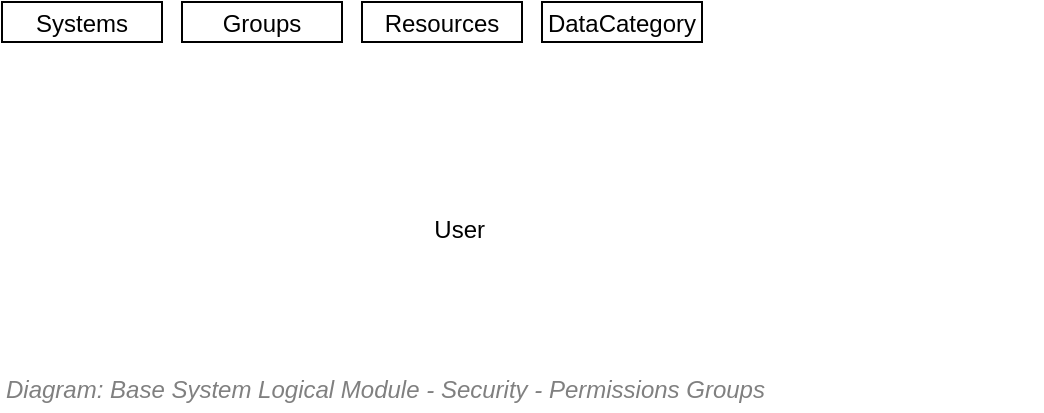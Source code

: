 <mxfile compressed="false" version="17.5.0" type="google">
  <diagram name="Security/Permissions/Categories" id="PAYPJyqqfASxufRK5rih">
    <mxGraphModel grid="1" page="1" gridSize="10" guides="1" tooltips="1" connect="1" arrows="1" fold="1" pageScale="1" pageWidth="827" pageHeight="1169" math="0" shadow="0">
      <root>
        <mxCell id="nMg6nn1vpPkdAZsZBbQr-0" />
        <mxCell id="nMg6nn1vpPkdAZsZBbQr-1" parent="nMg6nn1vpPkdAZsZBbQr-0" />
        <mxCell id="nMg6nn1vpPkdAZsZBbQr-2" value="&lt;font style=&quot;font-size: 12px&quot;&gt;&lt;span style=&quot;font-size: 12px&quot;&gt;Diagram: Base System Logical Module -&amp;nbsp;&lt;/span&gt;Security - Permissions Groups&lt;/font&gt;" style="text;strokeColor=none;fillColor=none;html=1;fontSize=24;fontStyle=2;verticalAlign=middle;align=left;shadow=0;glass=0;comic=0;opacity=30;fontColor=#808080;" vertex="1" parent="nMg6nn1vpPkdAZsZBbQr-1">
          <mxGeometry x="120" y="460" width="520" height="20" as="geometry" />
        </mxCell>
        <mxCell id="nMg6nn1vpPkdAZsZBbQr-4" value="User&amp;nbsp;" style="shape=image;html=1;verticalAlign=top;verticalLabelPosition=bottom;labelBackgroundColor=#ffffff;imageAspect=0;aspect=fixed;image=https://cdn0.iconfinder.com/data/icons/elasto-online-store/26/00-ELASTOFONT-STORE-READY_user-128.png" vertex="1" parent="nMg6nn1vpPkdAZsZBbQr-1">
          <mxGeometry x="330" y="340" width="40" height="40" as="geometry" />
        </mxCell>
        <mxCell id="nMg6nn1vpPkdAZsZBbQr-36" style="edgeStyle=none;rounded=0;orthogonalLoop=1;jettySize=auto;html=1;entryX=0.532;entryY=0.738;entryDx=0;entryDy=0;entryPerimeter=0;dashed=1;startArrow=none;startFill=0;endArrow=none;endFill=0;" edge="1" parent="nMg6nn1vpPkdAZsZBbQr-1">
          <mxGeometry relative="1" as="geometry">
            <mxPoint x="256.592" y="300" as="sourcePoint" />
            <mxPoint x="255.81" y="292.14" as="targetPoint" />
          </mxGeometry>
        </mxCell>
        <mxCell id="nMg6nn1vpPkdAZsZBbQr-37" value="&lt;font style=&quot;font-size: 12px&quot; color=&quot;#000000&quot;&gt;Groups&lt;/font&gt;" style="rounded=0;whiteSpace=wrap;html=1;fontSize=17;fontColor=#CC0000;align=center;" vertex="1" parent="nMg6nn1vpPkdAZsZBbQr-1">
          <mxGeometry x="210" y="280" width="80" height="20" as="geometry" />
        </mxCell>
        <mxCell id="nMg6nn1vpPkdAZsZBbQr-38" value="&lt;font style=&quot;font-size: 12px&quot; color=&quot;#000000&quot;&gt;Resources&lt;/font&gt;" style="rounded=0;whiteSpace=wrap;html=1;fontSize=17;fontColor=#CC0000;align=center;" vertex="1" parent="nMg6nn1vpPkdAZsZBbQr-1">
          <mxGeometry x="300" y="280" width="80" height="20" as="geometry" />
        </mxCell>
        <mxCell id="nMg6nn1vpPkdAZsZBbQr-39" value="&lt;font style=&quot;font-size: 12px&quot; color=&quot;#000000&quot;&gt;Systems&lt;/font&gt;" style="rounded=0;whiteSpace=wrap;html=1;fontSize=17;fontColor=#CC0000;align=center;" vertex="1" parent="nMg6nn1vpPkdAZsZBbQr-1">
          <mxGeometry x="120" y="280" width="80" height="20" as="geometry" />
        </mxCell>
        <mxCell id="nMg6nn1vpPkdAZsZBbQr-45" value="&lt;font style=&quot;font-size: 12px&quot; color=&quot;#000000&quot;&gt;DataCategory&lt;/font&gt;" style="rounded=0;whiteSpace=wrap;html=1;fontSize=17;fontColor=#CC0000;align=center;" vertex="1" parent="nMg6nn1vpPkdAZsZBbQr-1">
          <mxGeometry x="390" y="280" width="80" height="20" as="geometry" />
        </mxCell>
      </root>
    </mxGraphModel>
  </diagram>
</mxfile>
